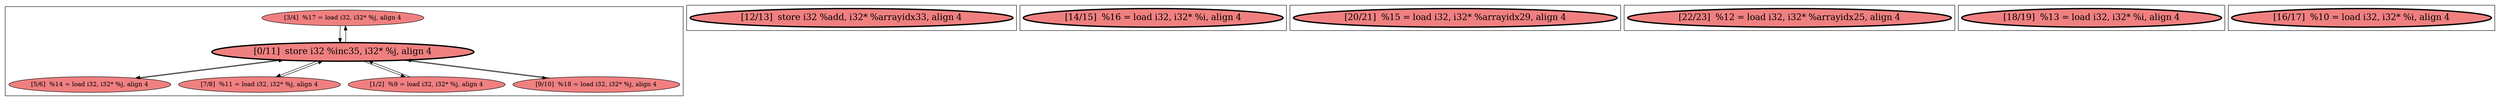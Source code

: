 
digraph G {



node567->node568 [ ]
node568->node566 [ ]
node568->node567 [ ]
node566->node568 [ ]
node568->node565 [ ]
node569->node568 [ ]
node565->node568 [ ]
node568->node569 [ ]
node564->node568 [ ]
node568->node564 [ ]


subgraph cluster6 {


node575 [penwidth=3.0,fontsize=20,fillcolor=lightcoral,label="[12/13]  store i32 %add, i32* %arrayidx33, align 4",shape=ellipse,style=filled ]



}

subgraph cluster0 {


node567 [fillcolor=lightcoral,label="[3/4]  %17 = load i32, i32* %j, align 4",shape=ellipse,style=filled ]
node566 [fillcolor=lightcoral,label="[5/6]  %14 = load i32, i32* %j, align 4",shape=ellipse,style=filled ]
node569 [fillcolor=lightcoral,label="[1/2]  %9 = load i32, i32* %j, align 4",shape=ellipse,style=filled ]
node568 [penwidth=3.0,fontsize=20,fillcolor=lightcoral,label="[0/11]  store i32 %inc35, i32* %j, align 4",shape=ellipse,style=filled ]
node564 [fillcolor=lightcoral,label="[9/10]  %18 = load i32, i32* %j, align 4",shape=ellipse,style=filled ]
node565 [fillcolor=lightcoral,label="[7/8]  %11 = load i32, i32* %j, align 4",shape=ellipse,style=filled ]



}

subgraph cluster5 {


node574 [penwidth=3.0,fontsize=20,fillcolor=lightcoral,label="[14/15]  %16 = load i32, i32* %i, align 4",shape=ellipse,style=filled ]



}

subgraph cluster1 {


node570 [penwidth=3.0,fontsize=20,fillcolor=lightcoral,label="[20/21]  %15 = load i32, i32* %arrayidx29, align 4",shape=ellipse,style=filled ]



}

subgraph cluster2 {


node571 [penwidth=3.0,fontsize=20,fillcolor=lightcoral,label="[22/23]  %12 = load i32, i32* %arrayidx25, align 4",shape=ellipse,style=filled ]



}

subgraph cluster3 {


node572 [penwidth=3.0,fontsize=20,fillcolor=lightcoral,label="[18/19]  %13 = load i32, i32* %i, align 4",shape=ellipse,style=filled ]



}

subgraph cluster4 {


node573 [penwidth=3.0,fontsize=20,fillcolor=lightcoral,label="[16/17]  %10 = load i32, i32* %i, align 4",shape=ellipse,style=filled ]



}

}
